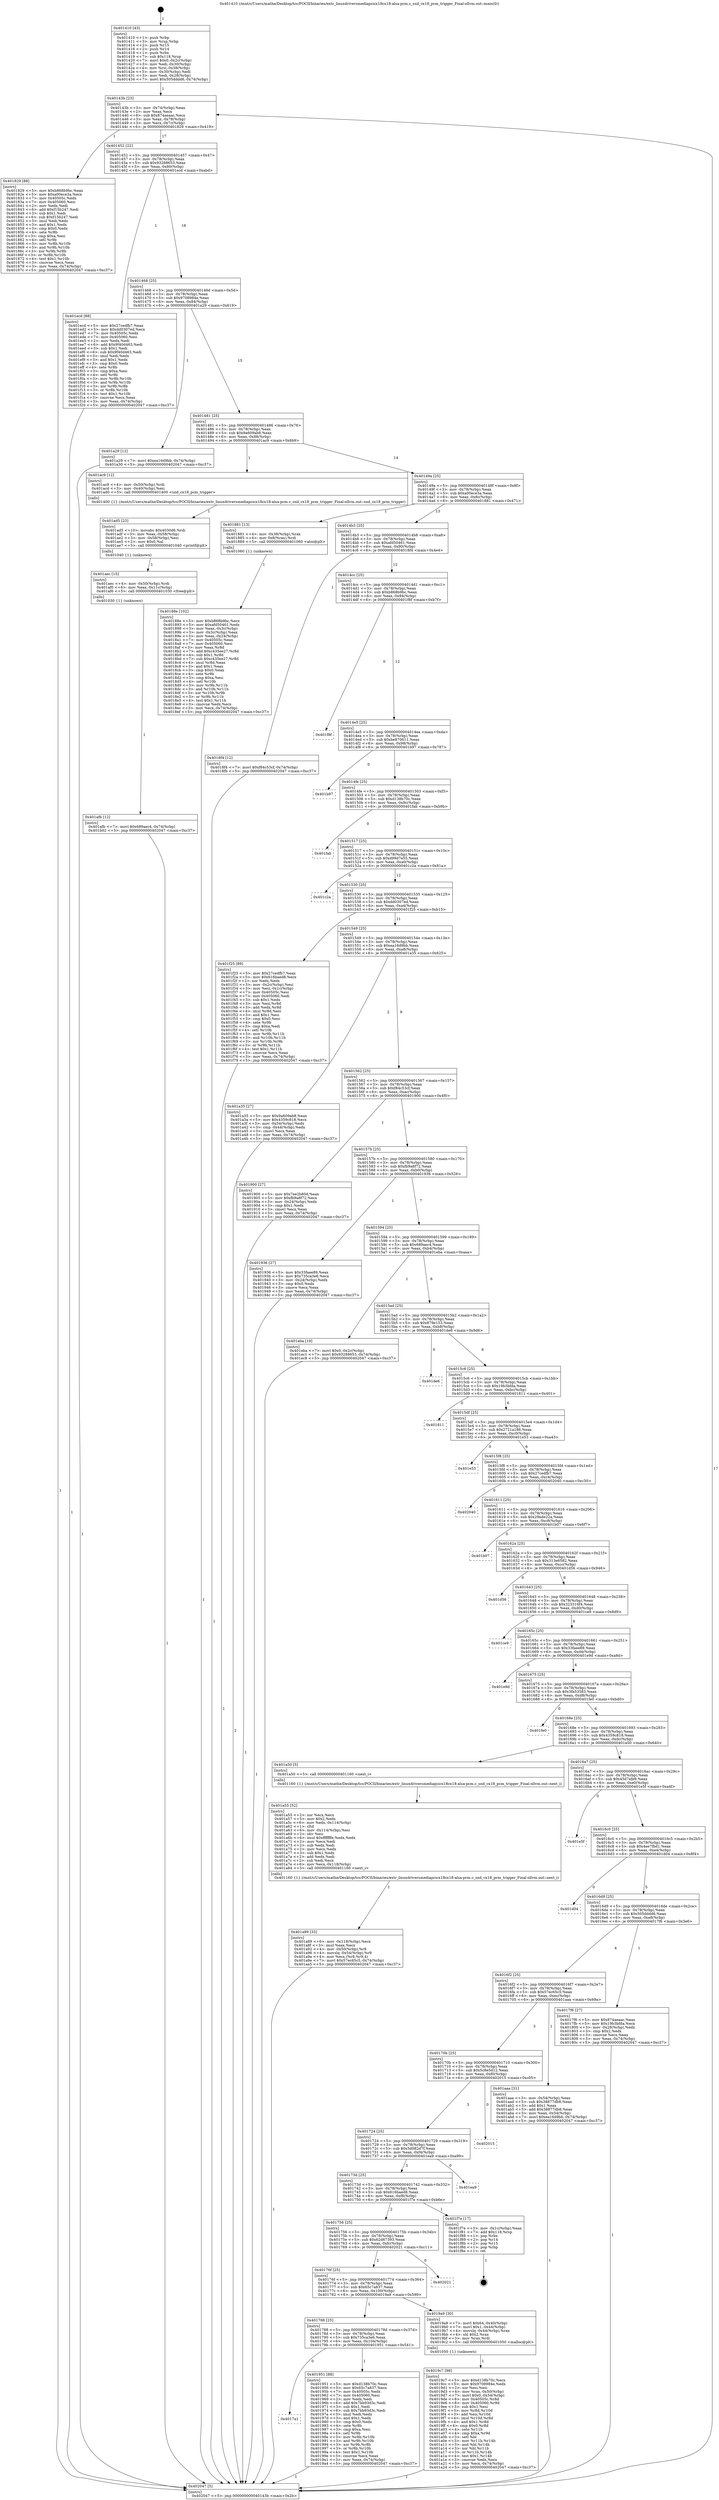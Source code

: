 digraph "0x401410" {
  label = "0x401410 (/mnt/c/Users/mathe/Desktop/tcc/POCII/binaries/extr_linuxdriversmediapcicx18cx18-alsa-pcm.c_snd_cx18_pcm_trigger_Final-ollvm.out::main(0))"
  labelloc = "t"
  node[shape=record]

  Entry [label="",width=0.3,height=0.3,shape=circle,fillcolor=black,style=filled]
  "0x40143b" [label="{
     0x40143b [23]\l
     | [instrs]\l
     &nbsp;&nbsp;0x40143b \<+3\>: mov -0x74(%rbp),%eax\l
     &nbsp;&nbsp;0x40143e \<+2\>: mov %eax,%ecx\l
     &nbsp;&nbsp;0x401440 \<+6\>: sub $0x874aeaac,%ecx\l
     &nbsp;&nbsp;0x401446 \<+3\>: mov %eax,-0x78(%rbp)\l
     &nbsp;&nbsp;0x401449 \<+3\>: mov %ecx,-0x7c(%rbp)\l
     &nbsp;&nbsp;0x40144c \<+6\>: je 0000000000401829 \<main+0x419\>\l
  }"]
  "0x401829" [label="{
     0x401829 [88]\l
     | [instrs]\l
     &nbsp;&nbsp;0x401829 \<+5\>: mov $0xb868b9bc,%eax\l
     &nbsp;&nbsp;0x40182e \<+5\>: mov $0xa00ece3a,%ecx\l
     &nbsp;&nbsp;0x401833 \<+7\>: mov 0x40505c,%edx\l
     &nbsp;&nbsp;0x40183a \<+7\>: mov 0x405060,%esi\l
     &nbsp;&nbsp;0x401841 \<+2\>: mov %edx,%edi\l
     &nbsp;&nbsp;0x401843 \<+6\>: add $0xf15b247,%edi\l
     &nbsp;&nbsp;0x401849 \<+3\>: sub $0x1,%edi\l
     &nbsp;&nbsp;0x40184c \<+6\>: sub $0xf15b247,%edi\l
     &nbsp;&nbsp;0x401852 \<+3\>: imul %edi,%edx\l
     &nbsp;&nbsp;0x401855 \<+3\>: and $0x1,%edx\l
     &nbsp;&nbsp;0x401858 \<+3\>: cmp $0x0,%edx\l
     &nbsp;&nbsp;0x40185b \<+4\>: sete %r8b\l
     &nbsp;&nbsp;0x40185f \<+3\>: cmp $0xa,%esi\l
     &nbsp;&nbsp;0x401862 \<+4\>: setl %r9b\l
     &nbsp;&nbsp;0x401866 \<+3\>: mov %r8b,%r10b\l
     &nbsp;&nbsp;0x401869 \<+3\>: and %r9b,%r10b\l
     &nbsp;&nbsp;0x40186c \<+3\>: xor %r9b,%r8b\l
     &nbsp;&nbsp;0x40186f \<+3\>: or %r8b,%r10b\l
     &nbsp;&nbsp;0x401872 \<+4\>: test $0x1,%r10b\l
     &nbsp;&nbsp;0x401876 \<+3\>: cmovne %ecx,%eax\l
     &nbsp;&nbsp;0x401879 \<+3\>: mov %eax,-0x74(%rbp)\l
     &nbsp;&nbsp;0x40187c \<+5\>: jmp 0000000000402047 \<main+0xc37\>\l
  }"]
  "0x401452" [label="{
     0x401452 [22]\l
     | [instrs]\l
     &nbsp;&nbsp;0x401452 \<+5\>: jmp 0000000000401457 \<main+0x47\>\l
     &nbsp;&nbsp;0x401457 \<+3\>: mov -0x78(%rbp),%eax\l
     &nbsp;&nbsp;0x40145a \<+5\>: sub $0x93288653,%eax\l
     &nbsp;&nbsp;0x40145f \<+3\>: mov %eax,-0x80(%rbp)\l
     &nbsp;&nbsp;0x401462 \<+6\>: je 0000000000401ecd \<main+0xabd\>\l
  }"]
  Exit [label="",width=0.3,height=0.3,shape=circle,fillcolor=black,style=filled,peripheries=2]
  "0x401ecd" [label="{
     0x401ecd [88]\l
     | [instrs]\l
     &nbsp;&nbsp;0x401ecd \<+5\>: mov $0x27cedfb7,%eax\l
     &nbsp;&nbsp;0x401ed2 \<+5\>: mov $0xdd0307ed,%ecx\l
     &nbsp;&nbsp;0x401ed7 \<+7\>: mov 0x40505c,%edx\l
     &nbsp;&nbsp;0x401ede \<+7\>: mov 0x405060,%esi\l
     &nbsp;&nbsp;0x401ee5 \<+2\>: mov %edx,%edi\l
     &nbsp;&nbsp;0x401ee7 \<+6\>: add $0x9f40d463,%edi\l
     &nbsp;&nbsp;0x401eed \<+3\>: sub $0x1,%edi\l
     &nbsp;&nbsp;0x401ef0 \<+6\>: sub $0x9f40d463,%edi\l
     &nbsp;&nbsp;0x401ef6 \<+3\>: imul %edi,%edx\l
     &nbsp;&nbsp;0x401ef9 \<+3\>: and $0x1,%edx\l
     &nbsp;&nbsp;0x401efc \<+3\>: cmp $0x0,%edx\l
     &nbsp;&nbsp;0x401eff \<+4\>: sete %r8b\l
     &nbsp;&nbsp;0x401f03 \<+3\>: cmp $0xa,%esi\l
     &nbsp;&nbsp;0x401f06 \<+4\>: setl %r9b\l
     &nbsp;&nbsp;0x401f0a \<+3\>: mov %r8b,%r10b\l
     &nbsp;&nbsp;0x401f0d \<+3\>: and %r9b,%r10b\l
     &nbsp;&nbsp;0x401f10 \<+3\>: xor %r9b,%r8b\l
     &nbsp;&nbsp;0x401f13 \<+3\>: or %r8b,%r10b\l
     &nbsp;&nbsp;0x401f16 \<+4\>: test $0x1,%r10b\l
     &nbsp;&nbsp;0x401f1a \<+3\>: cmovne %ecx,%eax\l
     &nbsp;&nbsp;0x401f1d \<+3\>: mov %eax,-0x74(%rbp)\l
     &nbsp;&nbsp;0x401f20 \<+5\>: jmp 0000000000402047 \<main+0xc37\>\l
  }"]
  "0x401468" [label="{
     0x401468 [25]\l
     | [instrs]\l
     &nbsp;&nbsp;0x401468 \<+5\>: jmp 000000000040146d \<main+0x5d\>\l
     &nbsp;&nbsp;0x40146d \<+3\>: mov -0x78(%rbp),%eax\l
     &nbsp;&nbsp;0x401470 \<+5\>: sub $0x9708984e,%eax\l
     &nbsp;&nbsp;0x401475 \<+6\>: mov %eax,-0x84(%rbp)\l
     &nbsp;&nbsp;0x40147b \<+6\>: je 0000000000401a29 \<main+0x619\>\l
  }"]
  "0x401afb" [label="{
     0x401afb [12]\l
     | [instrs]\l
     &nbsp;&nbsp;0x401afb \<+7\>: movl $0x689aec4,-0x74(%rbp)\l
     &nbsp;&nbsp;0x401b02 \<+5\>: jmp 0000000000402047 \<main+0xc37\>\l
  }"]
  "0x401a29" [label="{
     0x401a29 [12]\l
     | [instrs]\l
     &nbsp;&nbsp;0x401a29 \<+7\>: movl $0xea16d9bb,-0x74(%rbp)\l
     &nbsp;&nbsp;0x401a30 \<+5\>: jmp 0000000000402047 \<main+0xc37\>\l
  }"]
  "0x401481" [label="{
     0x401481 [25]\l
     | [instrs]\l
     &nbsp;&nbsp;0x401481 \<+5\>: jmp 0000000000401486 \<main+0x76\>\l
     &nbsp;&nbsp;0x401486 \<+3\>: mov -0x78(%rbp),%eax\l
     &nbsp;&nbsp;0x401489 \<+5\>: sub $0x9a609ab8,%eax\l
     &nbsp;&nbsp;0x40148e \<+6\>: mov %eax,-0x88(%rbp)\l
     &nbsp;&nbsp;0x401494 \<+6\>: je 0000000000401ac9 \<main+0x6b9\>\l
  }"]
  "0x401aec" [label="{
     0x401aec [15]\l
     | [instrs]\l
     &nbsp;&nbsp;0x401aec \<+4\>: mov -0x50(%rbp),%rdi\l
     &nbsp;&nbsp;0x401af0 \<+6\>: mov %eax,-0x11c(%rbp)\l
     &nbsp;&nbsp;0x401af6 \<+5\>: call 0000000000401030 \<free@plt\>\l
     | [calls]\l
     &nbsp;&nbsp;0x401030 \{1\} (unknown)\l
  }"]
  "0x401ac9" [label="{
     0x401ac9 [12]\l
     | [instrs]\l
     &nbsp;&nbsp;0x401ac9 \<+4\>: mov -0x50(%rbp),%rdi\l
     &nbsp;&nbsp;0x401acd \<+3\>: mov -0x40(%rbp),%esi\l
     &nbsp;&nbsp;0x401ad0 \<+5\>: call 0000000000401400 \<snd_cx18_pcm_trigger\>\l
     | [calls]\l
     &nbsp;&nbsp;0x401400 \{1\} (/mnt/c/Users/mathe/Desktop/tcc/POCII/binaries/extr_linuxdriversmediapcicx18cx18-alsa-pcm.c_snd_cx18_pcm_trigger_Final-ollvm.out::snd_cx18_pcm_trigger)\l
  }"]
  "0x40149a" [label="{
     0x40149a [25]\l
     | [instrs]\l
     &nbsp;&nbsp;0x40149a \<+5\>: jmp 000000000040149f \<main+0x8f\>\l
     &nbsp;&nbsp;0x40149f \<+3\>: mov -0x78(%rbp),%eax\l
     &nbsp;&nbsp;0x4014a2 \<+5\>: sub $0xa00ece3a,%eax\l
     &nbsp;&nbsp;0x4014a7 \<+6\>: mov %eax,-0x8c(%rbp)\l
     &nbsp;&nbsp;0x4014ad \<+6\>: je 0000000000401881 \<main+0x471\>\l
  }"]
  "0x401ad5" [label="{
     0x401ad5 [23]\l
     | [instrs]\l
     &nbsp;&nbsp;0x401ad5 \<+10\>: movabs $0x4030d6,%rdi\l
     &nbsp;&nbsp;0x401adf \<+3\>: mov %eax,-0x58(%rbp)\l
     &nbsp;&nbsp;0x401ae2 \<+3\>: mov -0x58(%rbp),%esi\l
     &nbsp;&nbsp;0x401ae5 \<+2\>: mov $0x0,%al\l
     &nbsp;&nbsp;0x401ae7 \<+5\>: call 0000000000401040 \<printf@plt\>\l
     | [calls]\l
     &nbsp;&nbsp;0x401040 \{1\} (unknown)\l
  }"]
  "0x401881" [label="{
     0x401881 [13]\l
     | [instrs]\l
     &nbsp;&nbsp;0x401881 \<+4\>: mov -0x38(%rbp),%rax\l
     &nbsp;&nbsp;0x401885 \<+4\>: mov 0x8(%rax),%rdi\l
     &nbsp;&nbsp;0x401889 \<+5\>: call 0000000000401060 \<atoi@plt\>\l
     | [calls]\l
     &nbsp;&nbsp;0x401060 \{1\} (unknown)\l
  }"]
  "0x4014b3" [label="{
     0x4014b3 [25]\l
     | [instrs]\l
     &nbsp;&nbsp;0x4014b3 \<+5\>: jmp 00000000004014b8 \<main+0xa8\>\l
     &nbsp;&nbsp;0x4014b8 \<+3\>: mov -0x78(%rbp),%eax\l
     &nbsp;&nbsp;0x4014bb \<+5\>: sub $0xafd50461,%eax\l
     &nbsp;&nbsp;0x4014c0 \<+6\>: mov %eax,-0x90(%rbp)\l
     &nbsp;&nbsp;0x4014c6 \<+6\>: je 00000000004018f4 \<main+0x4e4\>\l
  }"]
  "0x401a89" [label="{
     0x401a89 [33]\l
     | [instrs]\l
     &nbsp;&nbsp;0x401a89 \<+6\>: mov -0x118(%rbp),%ecx\l
     &nbsp;&nbsp;0x401a8f \<+3\>: imul %eax,%ecx\l
     &nbsp;&nbsp;0x401a92 \<+4\>: mov -0x50(%rbp),%r8\l
     &nbsp;&nbsp;0x401a96 \<+4\>: movslq -0x54(%rbp),%r9\l
     &nbsp;&nbsp;0x401a9a \<+4\>: mov %ecx,(%r8,%r9,4)\l
     &nbsp;&nbsp;0x401a9e \<+7\>: movl $0x57ec65c5,-0x74(%rbp)\l
     &nbsp;&nbsp;0x401aa5 \<+5\>: jmp 0000000000402047 \<main+0xc37\>\l
  }"]
  "0x4018f4" [label="{
     0x4018f4 [12]\l
     | [instrs]\l
     &nbsp;&nbsp;0x4018f4 \<+7\>: movl $0xf84c53cf,-0x74(%rbp)\l
     &nbsp;&nbsp;0x4018fb \<+5\>: jmp 0000000000402047 \<main+0xc37\>\l
  }"]
  "0x4014cc" [label="{
     0x4014cc [25]\l
     | [instrs]\l
     &nbsp;&nbsp;0x4014cc \<+5\>: jmp 00000000004014d1 \<main+0xc1\>\l
     &nbsp;&nbsp;0x4014d1 \<+3\>: mov -0x78(%rbp),%eax\l
     &nbsp;&nbsp;0x4014d4 \<+5\>: sub $0xb868b9bc,%eax\l
     &nbsp;&nbsp;0x4014d9 \<+6\>: mov %eax,-0x94(%rbp)\l
     &nbsp;&nbsp;0x4014df \<+6\>: je 0000000000401f8f \<main+0xb7f\>\l
  }"]
  "0x401a55" [label="{
     0x401a55 [52]\l
     | [instrs]\l
     &nbsp;&nbsp;0x401a55 \<+2\>: xor %ecx,%ecx\l
     &nbsp;&nbsp;0x401a57 \<+5\>: mov $0x2,%edx\l
     &nbsp;&nbsp;0x401a5c \<+6\>: mov %edx,-0x114(%rbp)\l
     &nbsp;&nbsp;0x401a62 \<+1\>: cltd\l
     &nbsp;&nbsp;0x401a63 \<+6\>: mov -0x114(%rbp),%esi\l
     &nbsp;&nbsp;0x401a69 \<+2\>: idiv %esi\l
     &nbsp;&nbsp;0x401a6b \<+6\>: imul $0xfffffffe,%edx,%edx\l
     &nbsp;&nbsp;0x401a71 \<+2\>: mov %ecx,%edi\l
     &nbsp;&nbsp;0x401a73 \<+2\>: sub %edx,%edi\l
     &nbsp;&nbsp;0x401a75 \<+2\>: mov %ecx,%edx\l
     &nbsp;&nbsp;0x401a77 \<+3\>: sub $0x1,%edx\l
     &nbsp;&nbsp;0x401a7a \<+2\>: add %edx,%edi\l
     &nbsp;&nbsp;0x401a7c \<+2\>: sub %edi,%ecx\l
     &nbsp;&nbsp;0x401a7e \<+6\>: mov %ecx,-0x118(%rbp)\l
     &nbsp;&nbsp;0x401a84 \<+5\>: call 0000000000401160 \<next_i\>\l
     | [calls]\l
     &nbsp;&nbsp;0x401160 \{1\} (/mnt/c/Users/mathe/Desktop/tcc/POCII/binaries/extr_linuxdriversmediapcicx18cx18-alsa-pcm.c_snd_cx18_pcm_trigger_Final-ollvm.out::next_i)\l
  }"]
  "0x401f8f" [label="{
     0x401f8f\l
  }", style=dashed]
  "0x4014e5" [label="{
     0x4014e5 [25]\l
     | [instrs]\l
     &nbsp;&nbsp;0x4014e5 \<+5\>: jmp 00000000004014ea \<main+0xda\>\l
     &nbsp;&nbsp;0x4014ea \<+3\>: mov -0x78(%rbp),%eax\l
     &nbsp;&nbsp;0x4014ed \<+5\>: sub $0xbe870611,%eax\l
     &nbsp;&nbsp;0x4014f2 \<+6\>: mov %eax,-0x98(%rbp)\l
     &nbsp;&nbsp;0x4014f8 \<+6\>: je 0000000000401b97 \<main+0x787\>\l
  }"]
  "0x4019c7" [label="{
     0x4019c7 [98]\l
     | [instrs]\l
     &nbsp;&nbsp;0x4019c7 \<+5\>: mov $0xd138b70c,%ecx\l
     &nbsp;&nbsp;0x4019cc \<+5\>: mov $0x9708984e,%edx\l
     &nbsp;&nbsp;0x4019d1 \<+2\>: xor %esi,%esi\l
     &nbsp;&nbsp;0x4019d3 \<+4\>: mov %rax,-0x50(%rbp)\l
     &nbsp;&nbsp;0x4019d7 \<+7\>: movl $0x0,-0x54(%rbp)\l
     &nbsp;&nbsp;0x4019de \<+8\>: mov 0x40505c,%r8d\l
     &nbsp;&nbsp;0x4019e6 \<+8\>: mov 0x405060,%r9d\l
     &nbsp;&nbsp;0x4019ee \<+3\>: sub $0x1,%esi\l
     &nbsp;&nbsp;0x4019f1 \<+3\>: mov %r8d,%r10d\l
     &nbsp;&nbsp;0x4019f4 \<+3\>: add %esi,%r10d\l
     &nbsp;&nbsp;0x4019f7 \<+4\>: imul %r10d,%r8d\l
     &nbsp;&nbsp;0x4019fb \<+4\>: and $0x1,%r8d\l
     &nbsp;&nbsp;0x4019ff \<+4\>: cmp $0x0,%r8d\l
     &nbsp;&nbsp;0x401a03 \<+4\>: sete %r11b\l
     &nbsp;&nbsp;0x401a07 \<+4\>: cmp $0xa,%r9d\l
     &nbsp;&nbsp;0x401a0b \<+3\>: setl %bl\l
     &nbsp;&nbsp;0x401a0e \<+3\>: mov %r11b,%r14b\l
     &nbsp;&nbsp;0x401a11 \<+3\>: and %bl,%r14b\l
     &nbsp;&nbsp;0x401a14 \<+3\>: xor %bl,%r11b\l
     &nbsp;&nbsp;0x401a17 \<+3\>: or %r11b,%r14b\l
     &nbsp;&nbsp;0x401a1a \<+4\>: test $0x1,%r14b\l
     &nbsp;&nbsp;0x401a1e \<+3\>: cmovne %edx,%ecx\l
     &nbsp;&nbsp;0x401a21 \<+3\>: mov %ecx,-0x74(%rbp)\l
     &nbsp;&nbsp;0x401a24 \<+5\>: jmp 0000000000402047 \<main+0xc37\>\l
  }"]
  "0x401b97" [label="{
     0x401b97\l
  }", style=dashed]
  "0x4014fe" [label="{
     0x4014fe [25]\l
     | [instrs]\l
     &nbsp;&nbsp;0x4014fe \<+5\>: jmp 0000000000401503 \<main+0xf3\>\l
     &nbsp;&nbsp;0x401503 \<+3\>: mov -0x78(%rbp),%eax\l
     &nbsp;&nbsp;0x401506 \<+5\>: sub $0xd138b70c,%eax\l
     &nbsp;&nbsp;0x40150b \<+6\>: mov %eax,-0x9c(%rbp)\l
     &nbsp;&nbsp;0x401511 \<+6\>: je 0000000000401fab \<main+0xb9b\>\l
  }"]
  "0x4017a1" [label="{
     0x4017a1\l
  }", style=dashed]
  "0x401fab" [label="{
     0x401fab\l
  }", style=dashed]
  "0x401517" [label="{
     0x401517 [25]\l
     | [instrs]\l
     &nbsp;&nbsp;0x401517 \<+5\>: jmp 000000000040151c \<main+0x10c\>\l
     &nbsp;&nbsp;0x40151c \<+3\>: mov -0x78(%rbp),%eax\l
     &nbsp;&nbsp;0x40151f \<+5\>: sub $0xd99d7e55,%eax\l
     &nbsp;&nbsp;0x401524 \<+6\>: mov %eax,-0xa0(%rbp)\l
     &nbsp;&nbsp;0x40152a \<+6\>: je 0000000000401c2a \<main+0x81a\>\l
  }"]
  "0x401951" [label="{
     0x401951 [88]\l
     | [instrs]\l
     &nbsp;&nbsp;0x401951 \<+5\>: mov $0xd138b70c,%eax\l
     &nbsp;&nbsp;0x401956 \<+5\>: mov $0x65c7a837,%ecx\l
     &nbsp;&nbsp;0x40195b \<+7\>: mov 0x40505c,%edx\l
     &nbsp;&nbsp;0x401962 \<+7\>: mov 0x405060,%esi\l
     &nbsp;&nbsp;0x401969 \<+2\>: mov %edx,%edi\l
     &nbsp;&nbsp;0x40196b \<+6\>: add $0x7bb93d3c,%edi\l
     &nbsp;&nbsp;0x401971 \<+3\>: sub $0x1,%edi\l
     &nbsp;&nbsp;0x401974 \<+6\>: sub $0x7bb93d3c,%edi\l
     &nbsp;&nbsp;0x40197a \<+3\>: imul %edi,%edx\l
     &nbsp;&nbsp;0x40197d \<+3\>: and $0x1,%edx\l
     &nbsp;&nbsp;0x401980 \<+3\>: cmp $0x0,%edx\l
     &nbsp;&nbsp;0x401983 \<+4\>: sete %r8b\l
     &nbsp;&nbsp;0x401987 \<+3\>: cmp $0xa,%esi\l
     &nbsp;&nbsp;0x40198a \<+4\>: setl %r9b\l
     &nbsp;&nbsp;0x40198e \<+3\>: mov %r8b,%r10b\l
     &nbsp;&nbsp;0x401991 \<+3\>: and %r9b,%r10b\l
     &nbsp;&nbsp;0x401994 \<+3\>: xor %r9b,%r8b\l
     &nbsp;&nbsp;0x401997 \<+3\>: or %r8b,%r10b\l
     &nbsp;&nbsp;0x40199a \<+4\>: test $0x1,%r10b\l
     &nbsp;&nbsp;0x40199e \<+3\>: cmovne %ecx,%eax\l
     &nbsp;&nbsp;0x4019a1 \<+3\>: mov %eax,-0x74(%rbp)\l
     &nbsp;&nbsp;0x4019a4 \<+5\>: jmp 0000000000402047 \<main+0xc37\>\l
  }"]
  "0x401c2a" [label="{
     0x401c2a\l
  }", style=dashed]
  "0x401530" [label="{
     0x401530 [25]\l
     | [instrs]\l
     &nbsp;&nbsp;0x401530 \<+5\>: jmp 0000000000401535 \<main+0x125\>\l
     &nbsp;&nbsp;0x401535 \<+3\>: mov -0x78(%rbp),%eax\l
     &nbsp;&nbsp;0x401538 \<+5\>: sub $0xdd0307ed,%eax\l
     &nbsp;&nbsp;0x40153d \<+6\>: mov %eax,-0xa4(%rbp)\l
     &nbsp;&nbsp;0x401543 \<+6\>: je 0000000000401f25 \<main+0xb15\>\l
  }"]
  "0x401788" [label="{
     0x401788 [25]\l
     | [instrs]\l
     &nbsp;&nbsp;0x401788 \<+5\>: jmp 000000000040178d \<main+0x37d\>\l
     &nbsp;&nbsp;0x40178d \<+3\>: mov -0x78(%rbp),%eax\l
     &nbsp;&nbsp;0x401790 \<+5\>: sub $0x735ca3e6,%eax\l
     &nbsp;&nbsp;0x401795 \<+6\>: mov %eax,-0x104(%rbp)\l
     &nbsp;&nbsp;0x40179b \<+6\>: je 0000000000401951 \<main+0x541\>\l
  }"]
  "0x401f25" [label="{
     0x401f25 [89]\l
     | [instrs]\l
     &nbsp;&nbsp;0x401f25 \<+5\>: mov $0x27cedfb7,%eax\l
     &nbsp;&nbsp;0x401f2a \<+5\>: mov $0x616baed8,%ecx\l
     &nbsp;&nbsp;0x401f2f \<+2\>: xor %edx,%edx\l
     &nbsp;&nbsp;0x401f31 \<+3\>: mov -0x2c(%rbp),%esi\l
     &nbsp;&nbsp;0x401f34 \<+3\>: mov %esi,-0x1c(%rbp)\l
     &nbsp;&nbsp;0x401f37 \<+7\>: mov 0x40505c,%esi\l
     &nbsp;&nbsp;0x401f3e \<+7\>: mov 0x405060,%edi\l
     &nbsp;&nbsp;0x401f45 \<+3\>: sub $0x1,%edx\l
     &nbsp;&nbsp;0x401f48 \<+3\>: mov %esi,%r8d\l
     &nbsp;&nbsp;0x401f4b \<+3\>: add %edx,%r8d\l
     &nbsp;&nbsp;0x401f4e \<+4\>: imul %r8d,%esi\l
     &nbsp;&nbsp;0x401f52 \<+3\>: and $0x1,%esi\l
     &nbsp;&nbsp;0x401f55 \<+3\>: cmp $0x0,%esi\l
     &nbsp;&nbsp;0x401f58 \<+4\>: sete %r9b\l
     &nbsp;&nbsp;0x401f5c \<+3\>: cmp $0xa,%edi\l
     &nbsp;&nbsp;0x401f5f \<+4\>: setl %r10b\l
     &nbsp;&nbsp;0x401f63 \<+3\>: mov %r9b,%r11b\l
     &nbsp;&nbsp;0x401f66 \<+3\>: and %r10b,%r11b\l
     &nbsp;&nbsp;0x401f69 \<+3\>: xor %r10b,%r9b\l
     &nbsp;&nbsp;0x401f6c \<+3\>: or %r9b,%r11b\l
     &nbsp;&nbsp;0x401f6f \<+4\>: test $0x1,%r11b\l
     &nbsp;&nbsp;0x401f73 \<+3\>: cmovne %ecx,%eax\l
     &nbsp;&nbsp;0x401f76 \<+3\>: mov %eax,-0x74(%rbp)\l
     &nbsp;&nbsp;0x401f79 \<+5\>: jmp 0000000000402047 \<main+0xc37\>\l
  }"]
  "0x401549" [label="{
     0x401549 [25]\l
     | [instrs]\l
     &nbsp;&nbsp;0x401549 \<+5\>: jmp 000000000040154e \<main+0x13e\>\l
     &nbsp;&nbsp;0x40154e \<+3\>: mov -0x78(%rbp),%eax\l
     &nbsp;&nbsp;0x401551 \<+5\>: sub $0xea16d9bb,%eax\l
     &nbsp;&nbsp;0x401556 \<+6\>: mov %eax,-0xa8(%rbp)\l
     &nbsp;&nbsp;0x40155c \<+6\>: je 0000000000401a35 \<main+0x625\>\l
  }"]
  "0x4019a9" [label="{
     0x4019a9 [30]\l
     | [instrs]\l
     &nbsp;&nbsp;0x4019a9 \<+7\>: movl $0x64,-0x40(%rbp)\l
     &nbsp;&nbsp;0x4019b0 \<+7\>: movl $0x1,-0x44(%rbp)\l
     &nbsp;&nbsp;0x4019b7 \<+4\>: movslq -0x44(%rbp),%rax\l
     &nbsp;&nbsp;0x4019bb \<+4\>: shl $0x2,%rax\l
     &nbsp;&nbsp;0x4019bf \<+3\>: mov %rax,%rdi\l
     &nbsp;&nbsp;0x4019c2 \<+5\>: call 0000000000401050 \<malloc@plt\>\l
     | [calls]\l
     &nbsp;&nbsp;0x401050 \{1\} (unknown)\l
  }"]
  "0x401a35" [label="{
     0x401a35 [27]\l
     | [instrs]\l
     &nbsp;&nbsp;0x401a35 \<+5\>: mov $0x9a609ab8,%eax\l
     &nbsp;&nbsp;0x401a3a \<+5\>: mov $0x4359c818,%ecx\l
     &nbsp;&nbsp;0x401a3f \<+3\>: mov -0x54(%rbp),%edx\l
     &nbsp;&nbsp;0x401a42 \<+3\>: cmp -0x44(%rbp),%edx\l
     &nbsp;&nbsp;0x401a45 \<+3\>: cmovl %ecx,%eax\l
     &nbsp;&nbsp;0x401a48 \<+3\>: mov %eax,-0x74(%rbp)\l
     &nbsp;&nbsp;0x401a4b \<+5\>: jmp 0000000000402047 \<main+0xc37\>\l
  }"]
  "0x401562" [label="{
     0x401562 [25]\l
     | [instrs]\l
     &nbsp;&nbsp;0x401562 \<+5\>: jmp 0000000000401567 \<main+0x157\>\l
     &nbsp;&nbsp;0x401567 \<+3\>: mov -0x78(%rbp),%eax\l
     &nbsp;&nbsp;0x40156a \<+5\>: sub $0xf84c53cf,%eax\l
     &nbsp;&nbsp;0x40156f \<+6\>: mov %eax,-0xac(%rbp)\l
     &nbsp;&nbsp;0x401575 \<+6\>: je 0000000000401900 \<main+0x4f0\>\l
  }"]
  "0x40176f" [label="{
     0x40176f [25]\l
     | [instrs]\l
     &nbsp;&nbsp;0x40176f \<+5\>: jmp 0000000000401774 \<main+0x364\>\l
     &nbsp;&nbsp;0x401774 \<+3\>: mov -0x78(%rbp),%eax\l
     &nbsp;&nbsp;0x401777 \<+5\>: sub $0x65c7a837,%eax\l
     &nbsp;&nbsp;0x40177c \<+6\>: mov %eax,-0x100(%rbp)\l
     &nbsp;&nbsp;0x401782 \<+6\>: je 00000000004019a9 \<main+0x599\>\l
  }"]
  "0x401900" [label="{
     0x401900 [27]\l
     | [instrs]\l
     &nbsp;&nbsp;0x401900 \<+5\>: mov $0x7ee2b80d,%eax\l
     &nbsp;&nbsp;0x401905 \<+5\>: mov $0xfb9a8f72,%ecx\l
     &nbsp;&nbsp;0x40190a \<+3\>: mov -0x24(%rbp),%edx\l
     &nbsp;&nbsp;0x40190d \<+3\>: cmp $0x1,%edx\l
     &nbsp;&nbsp;0x401910 \<+3\>: cmovl %ecx,%eax\l
     &nbsp;&nbsp;0x401913 \<+3\>: mov %eax,-0x74(%rbp)\l
     &nbsp;&nbsp;0x401916 \<+5\>: jmp 0000000000402047 \<main+0xc37\>\l
  }"]
  "0x40157b" [label="{
     0x40157b [25]\l
     | [instrs]\l
     &nbsp;&nbsp;0x40157b \<+5\>: jmp 0000000000401580 \<main+0x170\>\l
     &nbsp;&nbsp;0x401580 \<+3\>: mov -0x78(%rbp),%eax\l
     &nbsp;&nbsp;0x401583 \<+5\>: sub $0xfb9a8f72,%eax\l
     &nbsp;&nbsp;0x401588 \<+6\>: mov %eax,-0xb0(%rbp)\l
     &nbsp;&nbsp;0x40158e \<+6\>: je 0000000000401936 \<main+0x526\>\l
  }"]
  "0x402021" [label="{
     0x402021\l
  }", style=dashed]
  "0x401936" [label="{
     0x401936 [27]\l
     | [instrs]\l
     &nbsp;&nbsp;0x401936 \<+5\>: mov $0x33faee89,%eax\l
     &nbsp;&nbsp;0x40193b \<+5\>: mov $0x735ca3e6,%ecx\l
     &nbsp;&nbsp;0x401940 \<+3\>: mov -0x24(%rbp),%edx\l
     &nbsp;&nbsp;0x401943 \<+3\>: cmp $0x0,%edx\l
     &nbsp;&nbsp;0x401946 \<+3\>: cmove %ecx,%eax\l
     &nbsp;&nbsp;0x401949 \<+3\>: mov %eax,-0x74(%rbp)\l
     &nbsp;&nbsp;0x40194c \<+5\>: jmp 0000000000402047 \<main+0xc37\>\l
  }"]
  "0x401594" [label="{
     0x401594 [25]\l
     | [instrs]\l
     &nbsp;&nbsp;0x401594 \<+5\>: jmp 0000000000401599 \<main+0x189\>\l
     &nbsp;&nbsp;0x401599 \<+3\>: mov -0x78(%rbp),%eax\l
     &nbsp;&nbsp;0x40159c \<+5\>: sub $0x689aec4,%eax\l
     &nbsp;&nbsp;0x4015a1 \<+6\>: mov %eax,-0xb4(%rbp)\l
     &nbsp;&nbsp;0x4015a7 \<+6\>: je 0000000000401eba \<main+0xaaa\>\l
  }"]
  "0x401756" [label="{
     0x401756 [25]\l
     | [instrs]\l
     &nbsp;&nbsp;0x401756 \<+5\>: jmp 000000000040175b \<main+0x34b\>\l
     &nbsp;&nbsp;0x40175b \<+3\>: mov -0x78(%rbp),%eax\l
     &nbsp;&nbsp;0x40175e \<+5\>: sub $0x62d67393,%eax\l
     &nbsp;&nbsp;0x401763 \<+6\>: mov %eax,-0xfc(%rbp)\l
     &nbsp;&nbsp;0x401769 \<+6\>: je 0000000000402021 \<main+0xc11\>\l
  }"]
  "0x401eba" [label="{
     0x401eba [19]\l
     | [instrs]\l
     &nbsp;&nbsp;0x401eba \<+7\>: movl $0x0,-0x2c(%rbp)\l
     &nbsp;&nbsp;0x401ec1 \<+7\>: movl $0x93288653,-0x74(%rbp)\l
     &nbsp;&nbsp;0x401ec8 \<+5\>: jmp 0000000000402047 \<main+0xc37\>\l
  }"]
  "0x4015ad" [label="{
     0x4015ad [25]\l
     | [instrs]\l
     &nbsp;&nbsp;0x4015ad \<+5\>: jmp 00000000004015b2 \<main+0x1a2\>\l
     &nbsp;&nbsp;0x4015b2 \<+3\>: mov -0x78(%rbp),%eax\l
     &nbsp;&nbsp;0x4015b5 \<+5\>: sub $0x879e153,%eax\l
     &nbsp;&nbsp;0x4015ba \<+6\>: mov %eax,-0xb8(%rbp)\l
     &nbsp;&nbsp;0x4015c0 \<+6\>: je 0000000000401de6 \<main+0x9d6\>\l
  }"]
  "0x401f7e" [label="{
     0x401f7e [17]\l
     | [instrs]\l
     &nbsp;&nbsp;0x401f7e \<+3\>: mov -0x1c(%rbp),%eax\l
     &nbsp;&nbsp;0x401f81 \<+7\>: add $0x118,%rsp\l
     &nbsp;&nbsp;0x401f88 \<+1\>: pop %rbx\l
     &nbsp;&nbsp;0x401f89 \<+2\>: pop %r14\l
     &nbsp;&nbsp;0x401f8b \<+2\>: pop %r15\l
     &nbsp;&nbsp;0x401f8d \<+1\>: pop %rbp\l
     &nbsp;&nbsp;0x401f8e \<+1\>: ret\l
  }"]
  "0x401de6" [label="{
     0x401de6\l
  }", style=dashed]
  "0x4015c6" [label="{
     0x4015c6 [25]\l
     | [instrs]\l
     &nbsp;&nbsp;0x4015c6 \<+5\>: jmp 00000000004015cb \<main+0x1bb\>\l
     &nbsp;&nbsp;0x4015cb \<+3\>: mov -0x78(%rbp),%eax\l
     &nbsp;&nbsp;0x4015ce \<+5\>: sub $0x19b3bfda,%eax\l
     &nbsp;&nbsp;0x4015d3 \<+6\>: mov %eax,-0xbc(%rbp)\l
     &nbsp;&nbsp;0x4015d9 \<+6\>: je 0000000000401811 \<main+0x401\>\l
  }"]
  "0x40173d" [label="{
     0x40173d [25]\l
     | [instrs]\l
     &nbsp;&nbsp;0x40173d \<+5\>: jmp 0000000000401742 \<main+0x332\>\l
     &nbsp;&nbsp;0x401742 \<+3\>: mov -0x78(%rbp),%eax\l
     &nbsp;&nbsp;0x401745 \<+5\>: sub $0x616baed8,%eax\l
     &nbsp;&nbsp;0x40174a \<+6\>: mov %eax,-0xf8(%rbp)\l
     &nbsp;&nbsp;0x401750 \<+6\>: je 0000000000401f7e \<main+0xb6e\>\l
  }"]
  "0x401811" [label="{
     0x401811\l
  }", style=dashed]
  "0x4015df" [label="{
     0x4015df [25]\l
     | [instrs]\l
     &nbsp;&nbsp;0x4015df \<+5\>: jmp 00000000004015e4 \<main+0x1d4\>\l
     &nbsp;&nbsp;0x4015e4 \<+3\>: mov -0x78(%rbp),%eax\l
     &nbsp;&nbsp;0x4015e7 \<+5\>: sub $0x2721a186,%eax\l
     &nbsp;&nbsp;0x4015ec \<+6\>: mov %eax,-0xc0(%rbp)\l
     &nbsp;&nbsp;0x4015f2 \<+6\>: je 0000000000401e53 \<main+0xa43\>\l
  }"]
  "0x401ea9" [label="{
     0x401ea9\l
  }", style=dashed]
  "0x401e53" [label="{
     0x401e53\l
  }", style=dashed]
  "0x4015f8" [label="{
     0x4015f8 [25]\l
     | [instrs]\l
     &nbsp;&nbsp;0x4015f8 \<+5\>: jmp 00000000004015fd \<main+0x1ed\>\l
     &nbsp;&nbsp;0x4015fd \<+3\>: mov -0x78(%rbp),%eax\l
     &nbsp;&nbsp;0x401600 \<+5\>: sub $0x27cedfb7,%eax\l
     &nbsp;&nbsp;0x401605 \<+6\>: mov %eax,-0xc4(%rbp)\l
     &nbsp;&nbsp;0x40160b \<+6\>: je 0000000000402040 \<main+0xc30\>\l
  }"]
  "0x401724" [label="{
     0x401724 [25]\l
     | [instrs]\l
     &nbsp;&nbsp;0x401724 \<+5\>: jmp 0000000000401729 \<main+0x319\>\l
     &nbsp;&nbsp;0x401729 \<+3\>: mov -0x78(%rbp),%eax\l
     &nbsp;&nbsp;0x40172c \<+5\>: sub $0x5d082d7f,%eax\l
     &nbsp;&nbsp;0x401731 \<+6\>: mov %eax,-0xf4(%rbp)\l
     &nbsp;&nbsp;0x401737 \<+6\>: je 0000000000401ea9 \<main+0xa99\>\l
  }"]
  "0x402040" [label="{
     0x402040\l
  }", style=dashed]
  "0x401611" [label="{
     0x401611 [25]\l
     | [instrs]\l
     &nbsp;&nbsp;0x401611 \<+5\>: jmp 0000000000401616 \<main+0x206\>\l
     &nbsp;&nbsp;0x401616 \<+3\>: mov -0x78(%rbp),%eax\l
     &nbsp;&nbsp;0x401619 \<+5\>: sub $0x29ede22a,%eax\l
     &nbsp;&nbsp;0x40161e \<+6\>: mov %eax,-0xc8(%rbp)\l
     &nbsp;&nbsp;0x401624 \<+6\>: je 0000000000401b07 \<main+0x6f7\>\l
  }"]
  "0x402015" [label="{
     0x402015\l
  }", style=dashed]
  "0x401b07" [label="{
     0x401b07\l
  }", style=dashed]
  "0x40162a" [label="{
     0x40162a [25]\l
     | [instrs]\l
     &nbsp;&nbsp;0x40162a \<+5\>: jmp 000000000040162f \<main+0x21f\>\l
     &nbsp;&nbsp;0x40162f \<+3\>: mov -0x78(%rbp),%eax\l
     &nbsp;&nbsp;0x401632 \<+5\>: sub $0x313e6582,%eax\l
     &nbsp;&nbsp;0x401637 \<+6\>: mov %eax,-0xcc(%rbp)\l
     &nbsp;&nbsp;0x40163d \<+6\>: je 0000000000401d56 \<main+0x946\>\l
  }"]
  "0x40170b" [label="{
     0x40170b [25]\l
     | [instrs]\l
     &nbsp;&nbsp;0x40170b \<+5\>: jmp 0000000000401710 \<main+0x300\>\l
     &nbsp;&nbsp;0x401710 \<+3\>: mov -0x78(%rbp),%eax\l
     &nbsp;&nbsp;0x401713 \<+5\>: sub $0x5c8e5d12,%eax\l
     &nbsp;&nbsp;0x401718 \<+6\>: mov %eax,-0xf0(%rbp)\l
     &nbsp;&nbsp;0x40171e \<+6\>: je 0000000000402015 \<main+0xc05\>\l
  }"]
  "0x401d56" [label="{
     0x401d56\l
  }", style=dashed]
  "0x401643" [label="{
     0x401643 [25]\l
     | [instrs]\l
     &nbsp;&nbsp;0x401643 \<+5\>: jmp 0000000000401648 \<main+0x238\>\l
     &nbsp;&nbsp;0x401648 \<+3\>: mov -0x78(%rbp),%eax\l
     &nbsp;&nbsp;0x40164b \<+5\>: sub $0x323316f4,%eax\l
     &nbsp;&nbsp;0x401650 \<+6\>: mov %eax,-0xd0(%rbp)\l
     &nbsp;&nbsp;0x401656 \<+6\>: je 0000000000401ce9 \<main+0x8d9\>\l
  }"]
  "0x401aaa" [label="{
     0x401aaa [31]\l
     | [instrs]\l
     &nbsp;&nbsp;0x401aaa \<+3\>: mov -0x54(%rbp),%eax\l
     &nbsp;&nbsp;0x401aad \<+5\>: sub $0x38877db8,%eax\l
     &nbsp;&nbsp;0x401ab2 \<+3\>: add $0x1,%eax\l
     &nbsp;&nbsp;0x401ab5 \<+5\>: add $0x38877db8,%eax\l
     &nbsp;&nbsp;0x401aba \<+3\>: mov %eax,-0x54(%rbp)\l
     &nbsp;&nbsp;0x401abd \<+7\>: movl $0xea16d9bb,-0x74(%rbp)\l
     &nbsp;&nbsp;0x401ac4 \<+5\>: jmp 0000000000402047 \<main+0xc37\>\l
  }"]
  "0x401ce9" [label="{
     0x401ce9\l
  }", style=dashed]
  "0x40165c" [label="{
     0x40165c [25]\l
     | [instrs]\l
     &nbsp;&nbsp;0x40165c \<+5\>: jmp 0000000000401661 \<main+0x251\>\l
     &nbsp;&nbsp;0x401661 \<+3\>: mov -0x78(%rbp),%eax\l
     &nbsp;&nbsp;0x401664 \<+5\>: sub $0x33faee89,%eax\l
     &nbsp;&nbsp;0x401669 \<+6\>: mov %eax,-0xd4(%rbp)\l
     &nbsp;&nbsp;0x40166f \<+6\>: je 0000000000401e9d \<main+0xa8d\>\l
  }"]
  "0x40188e" [label="{
     0x40188e [102]\l
     | [instrs]\l
     &nbsp;&nbsp;0x40188e \<+5\>: mov $0xb868b9bc,%ecx\l
     &nbsp;&nbsp;0x401893 \<+5\>: mov $0xafd50461,%edx\l
     &nbsp;&nbsp;0x401898 \<+3\>: mov %eax,-0x3c(%rbp)\l
     &nbsp;&nbsp;0x40189b \<+3\>: mov -0x3c(%rbp),%eax\l
     &nbsp;&nbsp;0x40189e \<+3\>: mov %eax,-0x24(%rbp)\l
     &nbsp;&nbsp;0x4018a1 \<+7\>: mov 0x40505c,%eax\l
     &nbsp;&nbsp;0x4018a8 \<+7\>: mov 0x405060,%esi\l
     &nbsp;&nbsp;0x4018af \<+3\>: mov %eax,%r8d\l
     &nbsp;&nbsp;0x4018b2 \<+7\>: add $0xc435ee27,%r8d\l
     &nbsp;&nbsp;0x4018b9 \<+4\>: sub $0x1,%r8d\l
     &nbsp;&nbsp;0x4018bd \<+7\>: sub $0xc435ee27,%r8d\l
     &nbsp;&nbsp;0x4018c4 \<+4\>: imul %r8d,%eax\l
     &nbsp;&nbsp;0x4018c8 \<+3\>: and $0x1,%eax\l
     &nbsp;&nbsp;0x4018cb \<+3\>: cmp $0x0,%eax\l
     &nbsp;&nbsp;0x4018ce \<+4\>: sete %r9b\l
     &nbsp;&nbsp;0x4018d2 \<+3\>: cmp $0xa,%esi\l
     &nbsp;&nbsp;0x4018d5 \<+4\>: setl %r10b\l
     &nbsp;&nbsp;0x4018d9 \<+3\>: mov %r9b,%r11b\l
     &nbsp;&nbsp;0x4018dc \<+3\>: and %r10b,%r11b\l
     &nbsp;&nbsp;0x4018df \<+3\>: xor %r10b,%r9b\l
     &nbsp;&nbsp;0x4018e2 \<+3\>: or %r9b,%r11b\l
     &nbsp;&nbsp;0x4018e5 \<+4\>: test $0x1,%r11b\l
     &nbsp;&nbsp;0x4018e9 \<+3\>: cmovne %edx,%ecx\l
     &nbsp;&nbsp;0x4018ec \<+3\>: mov %ecx,-0x74(%rbp)\l
     &nbsp;&nbsp;0x4018ef \<+5\>: jmp 0000000000402047 \<main+0xc37\>\l
  }"]
  "0x401e9d" [label="{
     0x401e9d\l
  }", style=dashed]
  "0x401675" [label="{
     0x401675 [25]\l
     | [instrs]\l
     &nbsp;&nbsp;0x401675 \<+5\>: jmp 000000000040167a \<main+0x26a\>\l
     &nbsp;&nbsp;0x40167a \<+3\>: mov -0x78(%rbp),%eax\l
     &nbsp;&nbsp;0x40167d \<+5\>: sub $0x3fa53583,%eax\l
     &nbsp;&nbsp;0x401682 \<+6\>: mov %eax,-0xd8(%rbp)\l
     &nbsp;&nbsp;0x401688 \<+6\>: je 0000000000401fe0 \<main+0xbd0\>\l
  }"]
  "0x401410" [label="{
     0x401410 [43]\l
     | [instrs]\l
     &nbsp;&nbsp;0x401410 \<+1\>: push %rbp\l
     &nbsp;&nbsp;0x401411 \<+3\>: mov %rsp,%rbp\l
     &nbsp;&nbsp;0x401414 \<+2\>: push %r15\l
     &nbsp;&nbsp;0x401416 \<+2\>: push %r14\l
     &nbsp;&nbsp;0x401418 \<+1\>: push %rbx\l
     &nbsp;&nbsp;0x401419 \<+7\>: sub $0x118,%rsp\l
     &nbsp;&nbsp;0x401420 \<+7\>: movl $0x0,-0x2c(%rbp)\l
     &nbsp;&nbsp;0x401427 \<+3\>: mov %edi,-0x30(%rbp)\l
     &nbsp;&nbsp;0x40142a \<+4\>: mov %rsi,-0x38(%rbp)\l
     &nbsp;&nbsp;0x40142e \<+3\>: mov -0x30(%rbp),%edi\l
     &nbsp;&nbsp;0x401431 \<+3\>: mov %edi,-0x28(%rbp)\l
     &nbsp;&nbsp;0x401434 \<+7\>: movl $0x505dddd6,-0x74(%rbp)\l
  }"]
  "0x401fe0" [label="{
     0x401fe0\l
  }", style=dashed]
  "0x40168e" [label="{
     0x40168e [25]\l
     | [instrs]\l
     &nbsp;&nbsp;0x40168e \<+5\>: jmp 0000000000401693 \<main+0x283\>\l
     &nbsp;&nbsp;0x401693 \<+3\>: mov -0x78(%rbp),%eax\l
     &nbsp;&nbsp;0x401696 \<+5\>: sub $0x4359c818,%eax\l
     &nbsp;&nbsp;0x40169b \<+6\>: mov %eax,-0xdc(%rbp)\l
     &nbsp;&nbsp;0x4016a1 \<+6\>: je 0000000000401a50 \<main+0x640\>\l
  }"]
  "0x402047" [label="{
     0x402047 [5]\l
     | [instrs]\l
     &nbsp;&nbsp;0x402047 \<+5\>: jmp 000000000040143b \<main+0x2b\>\l
  }"]
  "0x401a50" [label="{
     0x401a50 [5]\l
     | [instrs]\l
     &nbsp;&nbsp;0x401a50 \<+5\>: call 0000000000401160 \<next_i\>\l
     | [calls]\l
     &nbsp;&nbsp;0x401160 \{1\} (/mnt/c/Users/mathe/Desktop/tcc/POCII/binaries/extr_linuxdriversmediapcicx18cx18-alsa-pcm.c_snd_cx18_pcm_trigger_Final-ollvm.out::next_i)\l
  }"]
  "0x4016a7" [label="{
     0x4016a7 [25]\l
     | [instrs]\l
     &nbsp;&nbsp;0x4016a7 \<+5\>: jmp 00000000004016ac \<main+0x29c\>\l
     &nbsp;&nbsp;0x4016ac \<+3\>: mov -0x78(%rbp),%eax\l
     &nbsp;&nbsp;0x4016af \<+5\>: sub $0x45d7afe9,%eax\l
     &nbsp;&nbsp;0x4016b4 \<+6\>: mov %eax,-0xe0(%rbp)\l
     &nbsp;&nbsp;0x4016ba \<+6\>: je 0000000000401e5f \<main+0xa4f\>\l
  }"]
  "0x4016f2" [label="{
     0x4016f2 [25]\l
     | [instrs]\l
     &nbsp;&nbsp;0x4016f2 \<+5\>: jmp 00000000004016f7 \<main+0x2e7\>\l
     &nbsp;&nbsp;0x4016f7 \<+3\>: mov -0x78(%rbp),%eax\l
     &nbsp;&nbsp;0x4016fa \<+5\>: sub $0x57ec65c5,%eax\l
     &nbsp;&nbsp;0x4016ff \<+6\>: mov %eax,-0xec(%rbp)\l
     &nbsp;&nbsp;0x401705 \<+6\>: je 0000000000401aaa \<main+0x69a\>\l
  }"]
  "0x401e5f" [label="{
     0x401e5f\l
  }", style=dashed]
  "0x4016c0" [label="{
     0x4016c0 [25]\l
     | [instrs]\l
     &nbsp;&nbsp;0x4016c0 \<+5\>: jmp 00000000004016c5 \<main+0x2b5\>\l
     &nbsp;&nbsp;0x4016c5 \<+3\>: mov -0x78(%rbp),%eax\l
     &nbsp;&nbsp;0x4016c8 \<+5\>: sub $0x4ee7fbd1,%eax\l
     &nbsp;&nbsp;0x4016cd \<+6\>: mov %eax,-0xe4(%rbp)\l
     &nbsp;&nbsp;0x4016d3 \<+6\>: je 0000000000401d04 \<main+0x8f4\>\l
  }"]
  "0x4017f6" [label="{
     0x4017f6 [27]\l
     | [instrs]\l
     &nbsp;&nbsp;0x4017f6 \<+5\>: mov $0x874aeaac,%eax\l
     &nbsp;&nbsp;0x4017fb \<+5\>: mov $0x19b3bfda,%ecx\l
     &nbsp;&nbsp;0x401800 \<+3\>: mov -0x28(%rbp),%edx\l
     &nbsp;&nbsp;0x401803 \<+3\>: cmp $0x2,%edx\l
     &nbsp;&nbsp;0x401806 \<+3\>: cmovne %ecx,%eax\l
     &nbsp;&nbsp;0x401809 \<+3\>: mov %eax,-0x74(%rbp)\l
     &nbsp;&nbsp;0x40180c \<+5\>: jmp 0000000000402047 \<main+0xc37\>\l
  }"]
  "0x401d04" [label="{
     0x401d04\l
  }", style=dashed]
  "0x4016d9" [label="{
     0x4016d9 [25]\l
     | [instrs]\l
     &nbsp;&nbsp;0x4016d9 \<+5\>: jmp 00000000004016de \<main+0x2ce\>\l
     &nbsp;&nbsp;0x4016de \<+3\>: mov -0x78(%rbp),%eax\l
     &nbsp;&nbsp;0x4016e1 \<+5\>: sub $0x505dddd6,%eax\l
     &nbsp;&nbsp;0x4016e6 \<+6\>: mov %eax,-0xe8(%rbp)\l
     &nbsp;&nbsp;0x4016ec \<+6\>: je 00000000004017f6 \<main+0x3e6\>\l
  }"]
  Entry -> "0x401410" [label=" 1"]
  "0x40143b" -> "0x401829" [label=" 1"]
  "0x40143b" -> "0x401452" [label=" 17"]
  "0x401f7e" -> Exit [label=" 1"]
  "0x401452" -> "0x401ecd" [label=" 1"]
  "0x401452" -> "0x401468" [label=" 16"]
  "0x401f25" -> "0x402047" [label=" 1"]
  "0x401468" -> "0x401a29" [label=" 1"]
  "0x401468" -> "0x401481" [label=" 15"]
  "0x401ecd" -> "0x402047" [label=" 1"]
  "0x401481" -> "0x401ac9" [label=" 1"]
  "0x401481" -> "0x40149a" [label=" 14"]
  "0x401eba" -> "0x402047" [label=" 1"]
  "0x40149a" -> "0x401881" [label=" 1"]
  "0x40149a" -> "0x4014b3" [label=" 13"]
  "0x401afb" -> "0x402047" [label=" 1"]
  "0x4014b3" -> "0x4018f4" [label=" 1"]
  "0x4014b3" -> "0x4014cc" [label=" 12"]
  "0x401aec" -> "0x401afb" [label=" 1"]
  "0x4014cc" -> "0x401f8f" [label=" 0"]
  "0x4014cc" -> "0x4014e5" [label=" 12"]
  "0x401ad5" -> "0x401aec" [label=" 1"]
  "0x4014e5" -> "0x401b97" [label=" 0"]
  "0x4014e5" -> "0x4014fe" [label=" 12"]
  "0x401ac9" -> "0x401ad5" [label=" 1"]
  "0x4014fe" -> "0x401fab" [label=" 0"]
  "0x4014fe" -> "0x401517" [label=" 12"]
  "0x401aaa" -> "0x402047" [label=" 1"]
  "0x401517" -> "0x401c2a" [label=" 0"]
  "0x401517" -> "0x401530" [label=" 12"]
  "0x401a89" -> "0x402047" [label=" 1"]
  "0x401530" -> "0x401f25" [label=" 1"]
  "0x401530" -> "0x401549" [label=" 11"]
  "0x401a50" -> "0x401a55" [label=" 1"]
  "0x401549" -> "0x401a35" [label=" 2"]
  "0x401549" -> "0x401562" [label=" 9"]
  "0x401a35" -> "0x402047" [label=" 2"]
  "0x401562" -> "0x401900" [label=" 1"]
  "0x401562" -> "0x40157b" [label=" 8"]
  "0x4019c7" -> "0x402047" [label=" 1"]
  "0x40157b" -> "0x401936" [label=" 1"]
  "0x40157b" -> "0x401594" [label=" 7"]
  "0x4019a9" -> "0x4019c7" [label=" 1"]
  "0x401594" -> "0x401eba" [label=" 1"]
  "0x401594" -> "0x4015ad" [label=" 6"]
  "0x401788" -> "0x4017a1" [label=" 0"]
  "0x4015ad" -> "0x401de6" [label=" 0"]
  "0x4015ad" -> "0x4015c6" [label=" 6"]
  "0x401788" -> "0x401951" [label=" 1"]
  "0x4015c6" -> "0x401811" [label=" 0"]
  "0x4015c6" -> "0x4015df" [label=" 6"]
  "0x40176f" -> "0x401788" [label=" 1"]
  "0x4015df" -> "0x401e53" [label=" 0"]
  "0x4015df" -> "0x4015f8" [label=" 6"]
  "0x40176f" -> "0x4019a9" [label=" 1"]
  "0x4015f8" -> "0x402040" [label=" 0"]
  "0x4015f8" -> "0x401611" [label=" 6"]
  "0x401756" -> "0x40176f" [label=" 2"]
  "0x401611" -> "0x401b07" [label=" 0"]
  "0x401611" -> "0x40162a" [label=" 6"]
  "0x401756" -> "0x402021" [label=" 0"]
  "0x40162a" -> "0x401d56" [label=" 0"]
  "0x40162a" -> "0x401643" [label=" 6"]
  "0x40173d" -> "0x401756" [label=" 2"]
  "0x401643" -> "0x401ce9" [label=" 0"]
  "0x401643" -> "0x40165c" [label=" 6"]
  "0x40173d" -> "0x401f7e" [label=" 1"]
  "0x40165c" -> "0x401e9d" [label=" 0"]
  "0x40165c" -> "0x401675" [label=" 6"]
  "0x401724" -> "0x40173d" [label=" 3"]
  "0x401675" -> "0x401fe0" [label=" 0"]
  "0x401675" -> "0x40168e" [label=" 6"]
  "0x401724" -> "0x401ea9" [label=" 0"]
  "0x40168e" -> "0x401a50" [label=" 1"]
  "0x40168e" -> "0x4016a7" [label=" 5"]
  "0x401a29" -> "0x402047" [label=" 1"]
  "0x4016a7" -> "0x401e5f" [label=" 0"]
  "0x4016a7" -> "0x4016c0" [label=" 5"]
  "0x40170b" -> "0x401724" [label=" 3"]
  "0x4016c0" -> "0x401d04" [label=" 0"]
  "0x4016c0" -> "0x4016d9" [label=" 5"]
  "0x40170b" -> "0x402015" [label=" 0"]
  "0x4016d9" -> "0x4017f6" [label=" 1"]
  "0x4016d9" -> "0x4016f2" [label=" 4"]
  "0x4017f6" -> "0x402047" [label=" 1"]
  "0x401410" -> "0x40143b" [label=" 1"]
  "0x402047" -> "0x40143b" [label=" 17"]
  "0x401829" -> "0x402047" [label=" 1"]
  "0x401881" -> "0x40188e" [label=" 1"]
  "0x40188e" -> "0x402047" [label=" 1"]
  "0x4018f4" -> "0x402047" [label=" 1"]
  "0x401900" -> "0x402047" [label=" 1"]
  "0x401936" -> "0x402047" [label=" 1"]
  "0x401a55" -> "0x401a89" [label=" 1"]
  "0x4016f2" -> "0x401aaa" [label=" 1"]
  "0x4016f2" -> "0x40170b" [label=" 3"]
  "0x401951" -> "0x402047" [label=" 1"]
}
